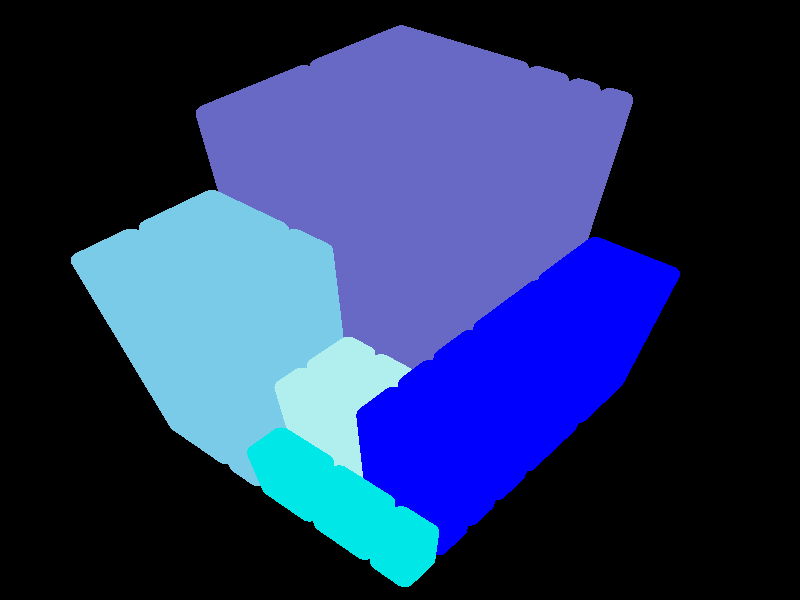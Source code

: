 // Persistence of Vision Ray Tracer Scene Description File
// File: GrandPerspectiveLogo.pov
// Vers: 3.5
// Desc: The logo for the GrandPerspective application
// Date: 16/08/2005
// Auth: Erwin Bonsma
//

#version 3.5;
#include "colors.inc"
global_settings {
  assumed_gamma 1.0
}
// ----------------------------------------
#declare Eps = <1, 0, 1> * 0.01;

#declare Color1 = NavyBlue;
#declare Color2 = SkyBlue;
#declare Color3 = MediumTurquoise;
#declare Color5 = Cyan * 0.8; //DarkSlateBlue;
#declare Color4 = Blue; //Cyan;

#macro rbox(v0, v1)
  #local R = 0.02;
  #local H = v1.y - v0.y; 
  #local P1 = <v0.x + R, v1.y, v0.z + R>;
  #local P2 = <v0.x + R, v1.y, v1.z - R>;
  #local P4 = <v1.x - R, v1.y, v0.z + R>;
  #local P3 = <v1.x - R, v1.y, v1.z - R>;
  union {
    // top
    sphere { P1, R }
    sphere { P2, R }
    sphere { P3, R }
    sphere { P4, R }
    cylinder { P1, P2, R open }
    cylinder { P2, P3, R open }
    cylinder { P3, P4, R open }
    cylinder { P4, P1, R open }
    box { P1, P3+R*y }

    // sides
    cylinder { P1-H*y, P1, R open }
    cylinder { P2-H*y, P2, R open }
    cylinder { P3-H*y, P3, R open }
    cylinder { P4-H*y, P4, R open }
    box { P1-R*x, P3+R*x-H*y }    
    box { P1-R*z, P3+R*z-H*y }
  } 
#end

camera {
  location  <2.8, 4, 2.4> * 0.40
  right     x // sets aspect ration of 1:1
  look_at   <0.0, -0.14,  0.0>
}
light_source {
  <0, 0, 0>            // light's position (translated below)
  color rgb <1, 1, 1>  * 1.2// light's color
  translate <3, 8, 5>  * 0.2
}

// box { <0, 0, 0>, <0.5, 1, 0.5> }
union {
  rbox(<0.00, 0, 0.00>, <0.25, 0.90, 0.30>)
  rbox(<0.00, 0, 0.30>, <0.25, 0.90, 0.38>)
  rbox(<0.00, 0, 0.38>, <0.25, 0.90, 0.44>)
  rbox(<0.00, 0, 0.44>, <0.25, 0.90, 0.50>)
  rbox(<0.25, 0, 0.00>, <0.50, 0.90, 0.15>)
  rbox(<0.25, 0, 0.15>, <0.50, 0.90, 0.25>)
  rbox(<0.25, 0, 0.25>, <0.35, 0.90, 0.50>)
  rbox(<0.35, 0, 0.25>, <0.50, 0.90, 0.40>)
  rbox(<0.35, 0, 0.40>, <0.50, 0.90, 0.50>)
  texture {
    pigment { Color1 }
    finish { phong 0.9 phong_size 60 }
  }
}

// box { <0.5, 0, 0>, <0.8, 0.7, 0.3> }
union {
  rbox(<0.50, 0, 0.0>, <0.67, 0.70, 0.2>)
  rbox(<0.67, 0, 0.0>, <0.80, 0.70, 0.2>)
  rbox(<0.50, 0, 0.2>, <0.63, 0.70, 0.3>)
  rbox(<0.63, 0, 0.2>, <0.80, 0.70, 0.3>)
  texture {
    pigment { Color2 }
    finish { phong 0.9 phong_size 60 }
  }
}

// box { <0.5, 0, 0.3>, <0.7, 0.4, 0.5> }
union {
  rbox(<0.50, 0, 0.30>, <0.62, 0.40, 0.38>)
  rbox(<0.50, 0, 0.38>, <0.62, 0.40, 0.50>)
  rbox(<0.62, 0, 0.30>, <0.70, 0.40, 0.42>)
  rbox(<0.62, 0, 0.42>, <0.70, 0.40, 0.50>)
  texture {
    pigment { Color3 }
    finish { phong 0.9 phong_size 60 }
  }
}


// box { <0, 0, 0.5>, <0.7, 0.5, 0.7> }
union {
  rbox(<0.00, 0, 0.50>, <0.20, 0.50, 0.70>)
  rbox(<0.20, 0, 0.50>, <0.40, 0.50, 0.70>)
  rbox(<0.40, 0, 0.50>, <0.51, 0.50, 0.59>)
  rbox(<0.40, 0, 0.59>, <0.51, 0.50, 0.70>)
  rbox(<0.51, 0, 0.50>, <0.60, 0.50, 0.62>)
  rbox(<0.51, 0, 0.62>, <0.60, 0.50, 0.70>)
  rbox(<0.60, 0, 0.50>, <0.70, 0.50, 0.60>)
  rbox(<0.60, 0, 0.60>, <0.70, 0.50, 0.70>)
  texture {
    pigment { Color4 }
    finish { phong 0.9 phong_size 60 }
  }
}

// box { <0.7, 0, 0.3>, <0.8, 0.2, 0.7> }
union {
  rbox(<0.7, 0, 0.3>, <0.8, 0.22, 0.45>)
  rbox(<0.7, 0, 0.45>, <0.8, 0.21, 0.6>)
  rbox(<0.7, 0, 0.6>, <0.8, 0.2, 0.7>)
  texture {
    pigment { Color5 }
    finish { phong 0.9 phong_size 60 }
  }
}
